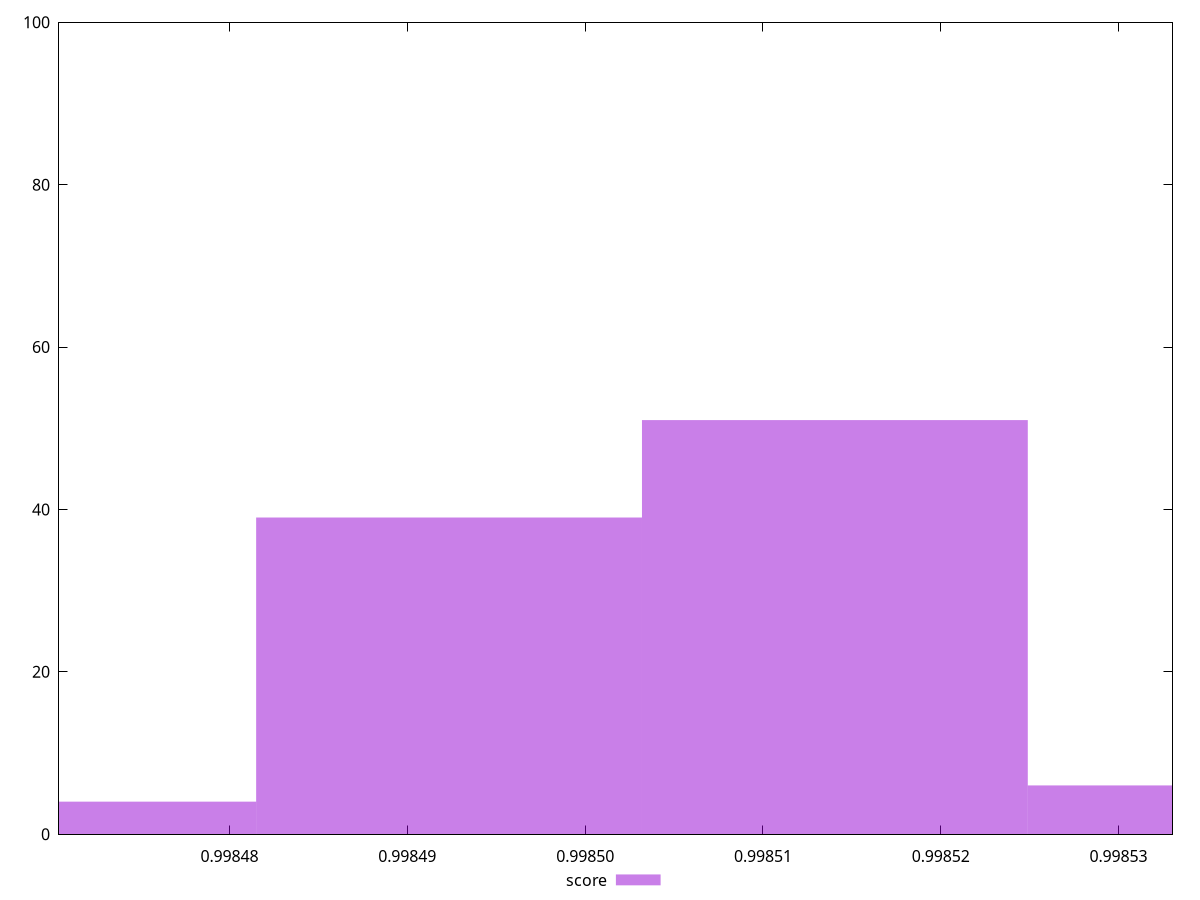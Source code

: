 reset

$score <<EOF
0.9985140464712167 51
0.9984923453052932 39
0.9985357476371401 6
0.9984706441393697 4
EOF

set key outside below
set boxwidth 0.000021701165923481193
set xrange [0.9984704063097833:0.9985330357963618]
set yrange [0:100]
set trange [0:100]
set style fill transparent solid 0.5 noborder
set terminal svg size 640, 490 enhanced background rgb 'white'
set output "report_00007_2020-12-11T15:55:29.892Z/speed-index/samples/pages+cached+noexternal+nocss/score/histogram.svg"

plot $score title "score" with boxes

reset
